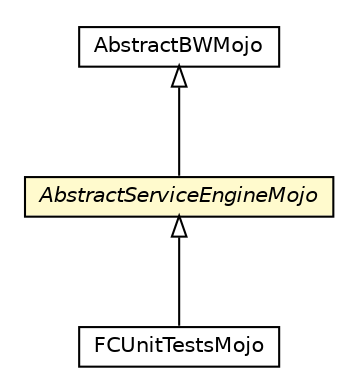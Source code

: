 #!/usr/local/bin/dot
#
# Class diagram 
# Generated by UMLGraph version R5_6-24-gf6e263 (http://www.umlgraph.org/)
#

digraph G {
	edge [fontname="Helvetica",fontsize=10,labelfontname="Helvetica",labelfontsize=10];
	node [fontname="Helvetica",fontsize=10,shape=plaintext];
	nodesep=0.25;
	ranksep=0.5;
	// fr.fastconnect.factory.tibco.bw.maven.AbstractBWMojo
	c1216 [label=<<table title="fr.fastconnect.factory.tibco.bw.maven.AbstractBWMojo" border="0" cellborder="1" cellspacing="0" cellpadding="2" port="p" href="../AbstractBWMojo.html">
		<tr><td><table border="0" cellspacing="0" cellpadding="1">
<tr><td align="center" balign="center"> AbstractBWMojo </td></tr>
		</table></td></tr>
		</table>>, URL="../AbstractBWMojo.html", fontname="Helvetica", fontcolor="black", fontsize=10.0];
	// fr.fastconnect.factory.tibco.bw.maven.bwengine.AbstractServiceEngineMojo
	c1218 [label=<<table title="fr.fastconnect.factory.tibco.bw.maven.bwengine.AbstractServiceEngineMojo" border="0" cellborder="1" cellspacing="0" cellpadding="2" port="p" bgcolor="lemonChiffon" href="./AbstractServiceEngineMojo.html">
		<tr><td><table border="0" cellspacing="0" cellpadding="1">
<tr><td align="center" balign="center"><font face="Helvetica-Oblique"> AbstractServiceEngineMojo </font></td></tr>
		</table></td></tr>
		</table>>, URL="./AbstractServiceEngineMojo.html", fontname="Helvetica", fontcolor="black", fontsize=10.0];
	// fr.fastconnect.factory.tibco.bw.maven.tester.FCUnitTestsMojo
	c1244 [label=<<table title="fr.fastconnect.factory.tibco.bw.maven.tester.FCUnitTestsMojo" border="0" cellborder="1" cellspacing="0" cellpadding="2" port="p" href="../tester/FCUnitTestsMojo.html">
		<tr><td><table border="0" cellspacing="0" cellpadding="1">
<tr><td align="center" balign="center"> FCUnitTestsMojo </td></tr>
		</table></td></tr>
		</table>>, URL="../tester/FCUnitTestsMojo.html", fontname="Helvetica", fontcolor="black", fontsize=10.0];
	//fr.fastconnect.factory.tibco.bw.maven.bwengine.AbstractServiceEngineMojo extends fr.fastconnect.factory.tibco.bw.maven.AbstractBWMojo
	c1216:p -> c1218:p [dir=back,arrowtail=empty];
	//fr.fastconnect.factory.tibco.bw.maven.tester.FCUnitTestsMojo extends fr.fastconnect.factory.tibco.bw.maven.bwengine.AbstractServiceEngineMojo
	c1218:p -> c1244:p [dir=back,arrowtail=empty];
}


